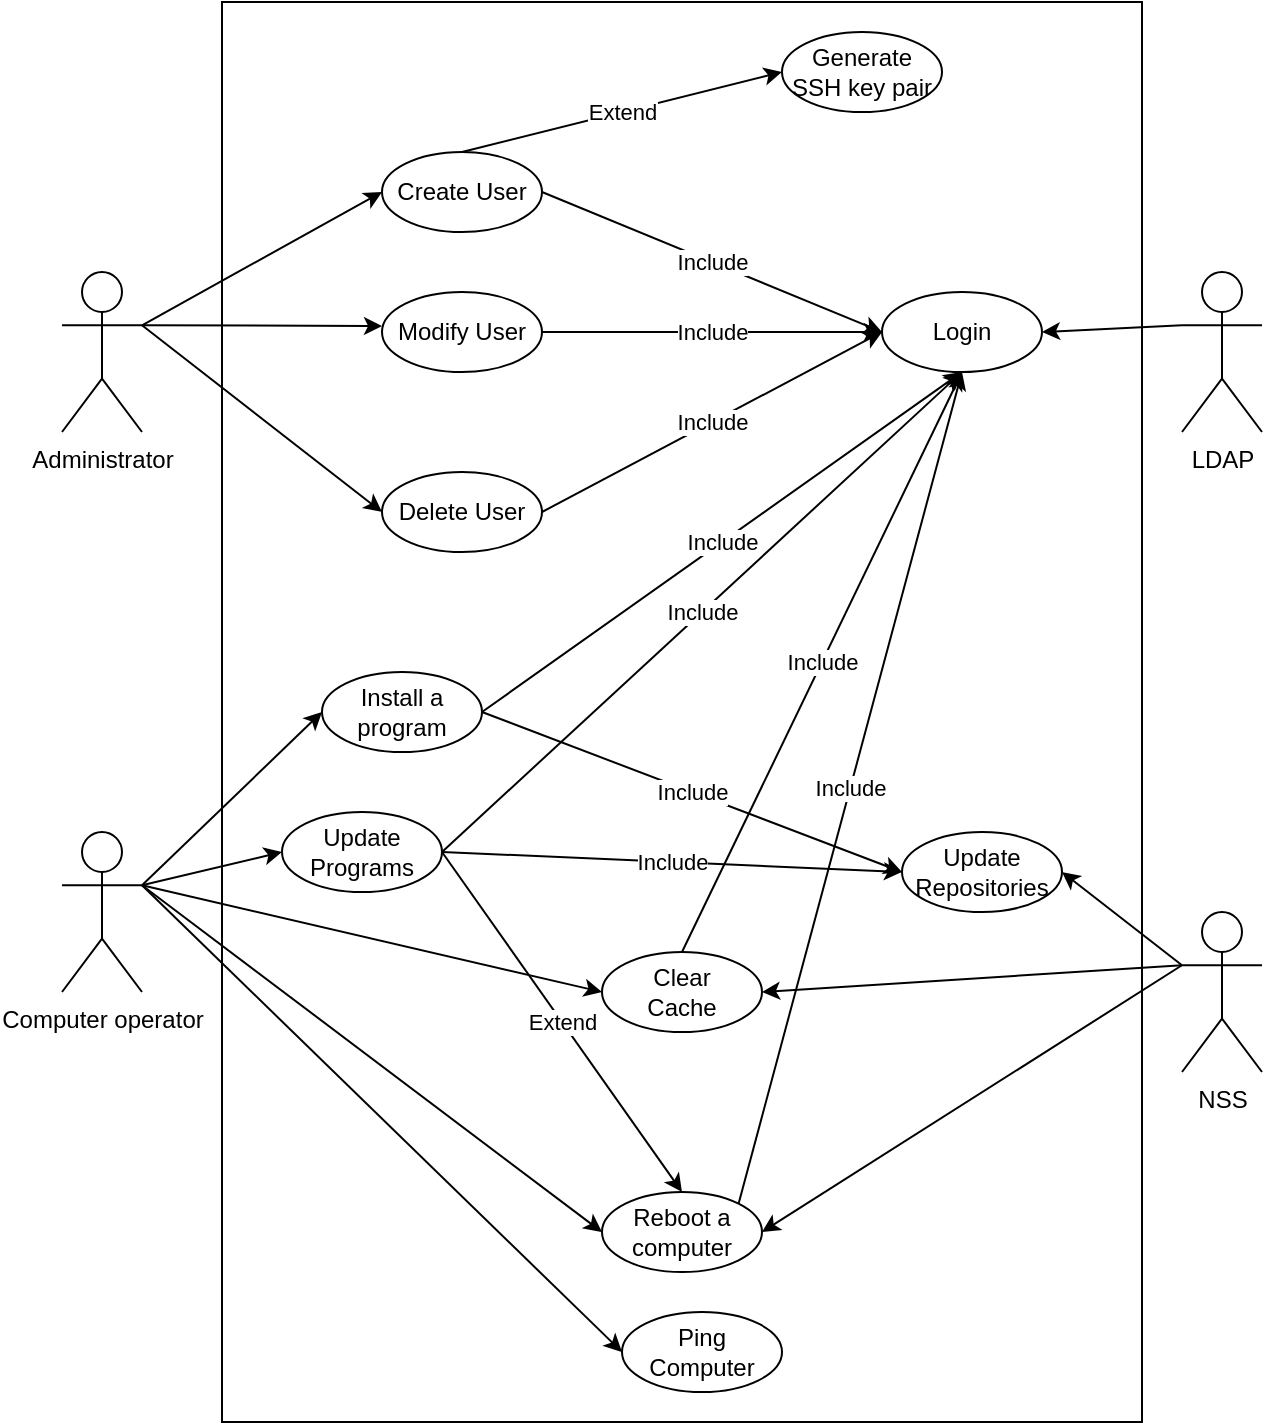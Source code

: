 <mxfile version="22.0.4" type="device">
  <diagram name="Pagina-1" id="8IX72cmcx5TzSddWPjB9">
    <mxGraphModel dx="1434" dy="774" grid="1" gridSize="10" guides="1" tooltips="1" connect="1" arrows="1" fold="1" page="1" pageScale="1" pageWidth="827" pageHeight="1169" math="0" shadow="0">
      <root>
        <mxCell id="0" />
        <mxCell id="1" parent="0" />
        <mxCell id="VSseAvjNPlLdA79Erq7V-1" value="&lt;div&gt;Administrator&lt;/div&gt;" style="shape=umlActor;verticalLabelPosition=bottom;verticalAlign=top;html=1;outlineConnect=0;" vertex="1" parent="1">
          <mxGeometry x="80" y="200" width="40" height="80" as="geometry" />
        </mxCell>
        <mxCell id="VSseAvjNPlLdA79Erq7V-2" value="&lt;div&gt;Computer operator&lt;/div&gt;" style="shape=umlActor;verticalLabelPosition=bottom;verticalAlign=top;html=1;outlineConnect=0;" vertex="1" parent="1">
          <mxGeometry x="80" y="480" width="40" height="80" as="geometry" />
        </mxCell>
        <mxCell id="VSseAvjNPlLdA79Erq7V-4" value="&lt;div&gt;LDAP&lt;/div&gt;" style="shape=umlActor;verticalLabelPosition=bottom;verticalAlign=top;html=1;outlineConnect=0;" vertex="1" parent="1">
          <mxGeometry x="640" y="200" width="40" height="80" as="geometry" />
        </mxCell>
        <mxCell id="VSseAvjNPlLdA79Erq7V-5" value="&lt;div&gt;NSS&lt;/div&gt;" style="shape=umlActor;verticalLabelPosition=bottom;verticalAlign=top;html=1;outlineConnect=0;" vertex="1" parent="1">
          <mxGeometry x="640" y="520" width="40" height="80" as="geometry" />
        </mxCell>
        <mxCell id="VSseAvjNPlLdA79Erq7V-12" value="Login" style="ellipse;whiteSpace=wrap;html=1;fillColor=none;" vertex="1" parent="1">
          <mxGeometry x="490" y="210" width="80" height="40" as="geometry" />
        </mxCell>
        <mxCell id="VSseAvjNPlLdA79Erq7V-13" value="" style="endArrow=classic;html=1;rounded=0;exitX=1;exitY=0.333;exitDx=0;exitDy=0;exitPerimeter=0;" edge="1" parent="1" source="VSseAvjNPlLdA79Erq7V-1">
          <mxGeometry width="50" height="50" relative="1" as="geometry">
            <mxPoint x="230" y="240" as="sourcePoint" />
            <mxPoint x="240" y="160" as="targetPoint" />
          </mxGeometry>
        </mxCell>
        <mxCell id="VSseAvjNPlLdA79Erq7V-16" value="" style="endArrow=classic;html=1;rounded=0;exitX=1;exitY=0.333;exitDx=0;exitDy=0;exitPerimeter=0;" edge="1" parent="1" source="VSseAvjNPlLdA79Erq7V-1">
          <mxGeometry width="50" height="50" relative="1" as="geometry">
            <mxPoint x="210" y="300" as="sourcePoint" />
            <mxPoint x="240" y="227" as="targetPoint" />
          </mxGeometry>
        </mxCell>
        <mxCell id="VSseAvjNPlLdA79Erq7V-17" value="" style="endArrow=classic;html=1;rounded=0;exitX=1;exitY=0.333;exitDx=0;exitDy=0;exitPerimeter=0;" edge="1" parent="1" source="VSseAvjNPlLdA79Erq7V-1">
          <mxGeometry width="50" height="50" relative="1" as="geometry">
            <mxPoint x="250" y="360" as="sourcePoint" />
            <mxPoint x="240" y="320" as="targetPoint" />
          </mxGeometry>
        </mxCell>
        <mxCell id="VSseAvjNPlLdA79Erq7V-19" value="&lt;div&gt;Create User&lt;/div&gt;" style="ellipse;whiteSpace=wrap;html=1;fillColor=none;" vertex="1" parent="1">
          <mxGeometry x="240" y="140" width="80" height="40" as="geometry" />
        </mxCell>
        <mxCell id="VSseAvjNPlLdA79Erq7V-20" value="&lt;div&gt;Modify User&lt;/div&gt;" style="ellipse;whiteSpace=wrap;html=1;fillColor=none;" vertex="1" parent="1">
          <mxGeometry x="240" y="210" width="80" height="40" as="geometry" />
        </mxCell>
        <mxCell id="VSseAvjNPlLdA79Erq7V-21" value="Delete User" style="ellipse;whiteSpace=wrap;html=1;fillColor=none;" vertex="1" parent="1">
          <mxGeometry x="240" y="300" width="80" height="40" as="geometry" />
        </mxCell>
        <mxCell id="VSseAvjNPlLdA79Erq7V-25" value="" style="endArrow=classic;html=1;rounded=0;entryX=1;entryY=0.5;entryDx=0;entryDy=0;exitX=0;exitY=0.333;exitDx=0;exitDy=0;exitPerimeter=0;" edge="1" parent="1" source="VSseAvjNPlLdA79Erq7V-4" target="VSseAvjNPlLdA79Erq7V-12">
          <mxGeometry width="50" height="50" relative="1" as="geometry">
            <mxPoint x="640" y="230" as="sourcePoint" />
            <mxPoint x="580" y="130" as="targetPoint" />
            <Array as="points" />
          </mxGeometry>
        </mxCell>
        <mxCell id="VSseAvjNPlLdA79Erq7V-26" value="" style="endArrow=classic;html=1;rounded=0;exitX=1;exitY=0.5;exitDx=0;exitDy=0;entryX=0;entryY=0.5;entryDx=0;entryDy=0;" edge="1" parent="1" source="VSseAvjNPlLdA79Erq7V-19" target="VSseAvjNPlLdA79Erq7V-12">
          <mxGeometry relative="1" as="geometry">
            <mxPoint x="340" y="440" as="sourcePoint" />
            <mxPoint x="440" y="440" as="targetPoint" />
          </mxGeometry>
        </mxCell>
        <mxCell id="VSseAvjNPlLdA79Erq7V-27" value="Include" style="edgeLabel;resizable=0;html=1;align=center;verticalAlign=middle;" connectable="0" vertex="1" parent="VSseAvjNPlLdA79Erq7V-26">
          <mxGeometry relative="1" as="geometry" />
        </mxCell>
        <mxCell id="VSseAvjNPlLdA79Erq7V-28" value="" style="endArrow=classic;html=1;rounded=0;exitX=1;exitY=0.5;exitDx=0;exitDy=0;entryX=0;entryY=0.5;entryDx=0;entryDy=0;" edge="1" parent="1" source="VSseAvjNPlLdA79Erq7V-20" target="VSseAvjNPlLdA79Erq7V-12">
          <mxGeometry relative="1" as="geometry">
            <mxPoint x="330" y="170" as="sourcePoint" />
            <mxPoint x="500" y="240" as="targetPoint" />
          </mxGeometry>
        </mxCell>
        <mxCell id="VSseAvjNPlLdA79Erq7V-29" value="Include" style="edgeLabel;resizable=0;html=1;align=center;verticalAlign=middle;" connectable="0" vertex="1" parent="VSseAvjNPlLdA79Erq7V-28">
          <mxGeometry relative="1" as="geometry" />
        </mxCell>
        <mxCell id="VSseAvjNPlLdA79Erq7V-30" value="" style="endArrow=classic;html=1;rounded=0;exitX=1;exitY=0.5;exitDx=0;exitDy=0;entryX=0;entryY=0.5;entryDx=0;entryDy=0;" edge="1" parent="1" source="VSseAvjNPlLdA79Erq7V-21" target="VSseAvjNPlLdA79Erq7V-12">
          <mxGeometry relative="1" as="geometry">
            <mxPoint x="340" y="180" as="sourcePoint" />
            <mxPoint x="510" y="250" as="targetPoint" />
          </mxGeometry>
        </mxCell>
        <mxCell id="VSseAvjNPlLdA79Erq7V-31" value="Include" style="edgeLabel;resizable=0;html=1;align=center;verticalAlign=middle;" connectable="0" vertex="1" parent="VSseAvjNPlLdA79Erq7V-30">
          <mxGeometry relative="1" as="geometry" />
        </mxCell>
        <mxCell id="VSseAvjNPlLdA79Erq7V-33" value="&lt;div&gt;Install a&lt;/div&gt;&lt;div&gt;program&lt;br&gt;&lt;/div&gt;" style="ellipse;whiteSpace=wrap;html=1;fillColor=none;" vertex="1" parent="1">
          <mxGeometry x="210" y="400" width="80" height="40" as="geometry" />
        </mxCell>
        <mxCell id="VSseAvjNPlLdA79Erq7V-34" value="&lt;div&gt;Ping&lt;/div&gt;&lt;div&gt;Computer&lt;br&gt;&lt;/div&gt;" style="ellipse;whiteSpace=wrap;html=1;fillColor=none;" vertex="1" parent="1">
          <mxGeometry x="360" y="720" width="80" height="40" as="geometry" />
        </mxCell>
        <mxCell id="VSseAvjNPlLdA79Erq7V-35" value="Reboot a computer" style="ellipse;whiteSpace=wrap;html=1;fillColor=none;" vertex="1" parent="1">
          <mxGeometry x="350" y="660" width="80" height="40" as="geometry" />
        </mxCell>
        <mxCell id="VSseAvjNPlLdA79Erq7V-36" value="Generate SSH key pair" style="ellipse;whiteSpace=wrap;html=1;fillColor=none;" vertex="1" parent="1">
          <mxGeometry x="440" y="80" width="80" height="40" as="geometry" />
        </mxCell>
        <mxCell id="VSseAvjNPlLdA79Erq7V-37" value="&lt;div&gt;Update&lt;/div&gt;&lt;div&gt;Repositories&lt;br&gt;&lt;/div&gt;" style="ellipse;whiteSpace=wrap;html=1;fillColor=none;" vertex="1" parent="1">
          <mxGeometry x="500" y="480" width="80" height="40" as="geometry" />
        </mxCell>
        <mxCell id="VSseAvjNPlLdA79Erq7V-38" value="&lt;div&gt;Clear&lt;/div&gt;&lt;div&gt;Cache&lt;/div&gt;" style="ellipse;whiteSpace=wrap;html=1;fillColor=none;" vertex="1" parent="1">
          <mxGeometry x="350" y="540" width="80" height="40" as="geometry" />
        </mxCell>
        <mxCell id="VSseAvjNPlLdA79Erq7V-39" value="&lt;div&gt;Update&lt;/div&gt;&lt;div&gt;Programs&lt;br&gt;&lt;/div&gt;" style="ellipse;whiteSpace=wrap;html=1;fillColor=none;" vertex="1" parent="1">
          <mxGeometry x="190" y="470" width="80" height="40" as="geometry" />
        </mxCell>
        <mxCell id="VSseAvjNPlLdA79Erq7V-40" value="" style="endArrow=classic;html=1;rounded=0;exitX=1;exitY=0.333;exitDx=0;exitDy=0;exitPerimeter=0;entryX=0;entryY=0.5;entryDx=0;entryDy=0;" edge="1" parent="1" source="VSseAvjNPlLdA79Erq7V-2" target="VSseAvjNPlLdA79Erq7V-33">
          <mxGeometry width="50" height="50" relative="1" as="geometry">
            <mxPoint x="150" y="520" as="sourcePoint" />
            <mxPoint x="200" y="470" as="targetPoint" />
          </mxGeometry>
        </mxCell>
        <mxCell id="VSseAvjNPlLdA79Erq7V-43" value="" style="endArrow=classic;html=1;rounded=0;exitX=1;exitY=0.5;exitDx=0;exitDy=0;entryX=0;entryY=0.5;entryDx=0;entryDy=0;" edge="1" parent="1" source="VSseAvjNPlLdA79Erq7V-39" target="VSseAvjNPlLdA79Erq7V-37">
          <mxGeometry relative="1" as="geometry">
            <mxPoint x="330" y="330" as="sourcePoint" />
            <mxPoint x="440" y="500" as="targetPoint" />
          </mxGeometry>
        </mxCell>
        <mxCell id="VSseAvjNPlLdA79Erq7V-44" value="Include" style="edgeLabel;resizable=0;html=1;align=center;verticalAlign=middle;" connectable="0" vertex="1" parent="VSseAvjNPlLdA79Erq7V-43">
          <mxGeometry relative="1" as="geometry" />
        </mxCell>
        <mxCell id="VSseAvjNPlLdA79Erq7V-53" value="" style="endArrow=classic;html=1;rounded=0;exitX=1;exitY=0.5;exitDx=0;exitDy=0;entryX=0.5;entryY=1;entryDx=0;entryDy=0;" edge="1" parent="1" source="VSseAvjNPlLdA79Erq7V-39" target="VSseAvjNPlLdA79Erq7V-12">
          <mxGeometry relative="1" as="geometry">
            <mxPoint x="330" y="330" as="sourcePoint" />
            <mxPoint x="500" y="240" as="targetPoint" />
          </mxGeometry>
        </mxCell>
        <mxCell id="VSseAvjNPlLdA79Erq7V-54" value="Include" style="edgeLabel;resizable=0;html=1;align=center;verticalAlign=middle;" connectable="0" vertex="1" parent="VSseAvjNPlLdA79Erq7V-53">
          <mxGeometry relative="1" as="geometry" />
        </mxCell>
        <mxCell id="VSseAvjNPlLdA79Erq7V-55" value="" style="endArrow=classic;html=1;rounded=0;exitX=1;exitY=0.5;exitDx=0;exitDy=0;entryX=0.5;entryY=1;entryDx=0;entryDy=0;" edge="1" parent="1" source="VSseAvjNPlLdA79Erq7V-33" target="VSseAvjNPlLdA79Erq7V-12">
          <mxGeometry relative="1" as="geometry">
            <mxPoint x="330" y="510" as="sourcePoint" />
            <mxPoint x="540" y="260" as="targetPoint" />
          </mxGeometry>
        </mxCell>
        <mxCell id="VSseAvjNPlLdA79Erq7V-56" value="Include" style="edgeLabel;resizable=0;html=1;align=center;verticalAlign=middle;" connectable="0" vertex="1" parent="VSseAvjNPlLdA79Erq7V-55">
          <mxGeometry relative="1" as="geometry" />
        </mxCell>
        <mxCell id="VSseAvjNPlLdA79Erq7V-57" value="" style="endArrow=classic;html=1;rounded=0;exitX=1;exitY=0.333;exitDx=0;exitDy=0;exitPerimeter=0;entryX=0;entryY=0.5;entryDx=0;entryDy=0;" edge="1" parent="1" source="VSseAvjNPlLdA79Erq7V-2" target="VSseAvjNPlLdA79Erq7V-38">
          <mxGeometry width="50" height="50" relative="1" as="geometry">
            <mxPoint x="190" y="680" as="sourcePoint" />
            <mxPoint x="240" y="630" as="targetPoint" />
          </mxGeometry>
        </mxCell>
        <mxCell id="VSseAvjNPlLdA79Erq7V-61" value="" style="endArrow=classic;html=1;rounded=0;exitX=0.5;exitY=0;exitDx=0;exitDy=0;entryX=0.5;entryY=1;entryDx=0;entryDy=0;" edge="1" parent="1" source="VSseAvjNPlLdA79Erq7V-38" target="VSseAvjNPlLdA79Erq7V-12">
          <mxGeometry relative="1" as="geometry">
            <mxPoint x="330" y="510" as="sourcePoint" />
            <mxPoint x="540" y="260" as="targetPoint" />
          </mxGeometry>
        </mxCell>
        <mxCell id="VSseAvjNPlLdA79Erq7V-62" value="Include" style="edgeLabel;resizable=0;html=1;align=center;verticalAlign=middle;" connectable="0" vertex="1" parent="VSseAvjNPlLdA79Erq7V-61">
          <mxGeometry relative="1" as="geometry" />
        </mxCell>
        <mxCell id="VSseAvjNPlLdA79Erq7V-66" value="" style="endArrow=classic;html=1;rounded=0;exitX=0.5;exitY=0;exitDx=0;exitDy=0;entryX=0;entryY=0.5;entryDx=0;entryDy=0;" edge="1" parent="1" source="VSseAvjNPlLdA79Erq7V-19" target="VSseAvjNPlLdA79Erq7V-36">
          <mxGeometry relative="1" as="geometry">
            <mxPoint x="190" y="40" as="sourcePoint" />
            <mxPoint x="290" y="40" as="targetPoint" />
          </mxGeometry>
        </mxCell>
        <mxCell id="VSseAvjNPlLdA79Erq7V-67" value="Extend" style="edgeLabel;resizable=0;html=1;align=center;verticalAlign=middle;" connectable="0" vertex="1" parent="VSseAvjNPlLdA79Erq7V-66">
          <mxGeometry relative="1" as="geometry" />
        </mxCell>
        <mxCell id="VSseAvjNPlLdA79Erq7V-69" value="" style="endArrow=classic;html=1;rounded=0;entryX=0;entryY=0.5;entryDx=0;entryDy=0;exitX=1;exitY=0.333;exitDx=0;exitDy=0;exitPerimeter=0;" edge="1" parent="1" source="VSseAvjNPlLdA79Erq7V-2" target="VSseAvjNPlLdA79Erq7V-34">
          <mxGeometry width="50" height="50" relative="1" as="geometry">
            <mxPoint x="170" y="550" as="sourcePoint" />
            <mxPoint x="230" y="700" as="targetPoint" />
          </mxGeometry>
        </mxCell>
        <mxCell id="VSseAvjNPlLdA79Erq7V-70" value="" style="endArrow=classic;html=1;rounded=0;exitX=1;exitY=0.333;exitDx=0;exitDy=0;exitPerimeter=0;entryX=0;entryY=0.5;entryDx=0;entryDy=0;" edge="1" parent="1" source="VSseAvjNPlLdA79Erq7V-2" target="VSseAvjNPlLdA79Erq7V-35">
          <mxGeometry width="50" height="50" relative="1" as="geometry">
            <mxPoint x="160" y="740" as="sourcePoint" />
            <mxPoint x="210" y="690" as="targetPoint" />
          </mxGeometry>
        </mxCell>
        <mxCell id="VSseAvjNPlLdA79Erq7V-73" value="" style="endArrow=classic;html=1;rounded=0;exitX=1;exitY=0;exitDx=0;exitDy=0;entryX=0.5;entryY=1;entryDx=0;entryDy=0;" edge="1" parent="1" source="VSseAvjNPlLdA79Erq7V-35" target="VSseAvjNPlLdA79Erq7V-12">
          <mxGeometry relative="1" as="geometry">
            <mxPoint x="330" y="590" as="sourcePoint" />
            <mxPoint x="568" y="254" as="targetPoint" />
          </mxGeometry>
        </mxCell>
        <mxCell id="VSseAvjNPlLdA79Erq7V-74" value="Include" style="edgeLabel;resizable=0;html=1;align=center;verticalAlign=middle;" connectable="0" vertex="1" parent="VSseAvjNPlLdA79Erq7V-73">
          <mxGeometry relative="1" as="geometry" />
        </mxCell>
        <mxCell id="VSseAvjNPlLdA79Erq7V-76" value="" style="endArrow=classic;html=1;rounded=0;exitX=0;exitY=0.333;exitDx=0;exitDy=0;exitPerimeter=0;entryX=1;entryY=0.5;entryDx=0;entryDy=0;" edge="1" parent="1" source="VSseAvjNPlLdA79Erq7V-5" target="VSseAvjNPlLdA79Erq7V-37">
          <mxGeometry width="50" height="50" relative="1" as="geometry">
            <mxPoint x="590" y="730" as="sourcePoint" />
            <mxPoint x="640" y="680" as="targetPoint" />
          </mxGeometry>
        </mxCell>
        <mxCell id="VSseAvjNPlLdA79Erq7V-77" value="" style="endArrow=classic;html=1;rounded=0;exitX=0;exitY=0.333;exitDx=0;exitDy=0;exitPerimeter=0;entryX=1;entryY=0.5;entryDx=0;entryDy=0;" edge="1" parent="1" source="VSseAvjNPlLdA79Erq7V-5" target="VSseAvjNPlLdA79Erq7V-38">
          <mxGeometry width="50" height="50" relative="1" as="geometry">
            <mxPoint x="620" y="670" as="sourcePoint" />
            <mxPoint x="670" y="620" as="targetPoint" />
          </mxGeometry>
        </mxCell>
        <mxCell id="VSseAvjNPlLdA79Erq7V-78" value="" style="endArrow=classic;html=1;rounded=0;exitX=0;exitY=0.333;exitDx=0;exitDy=0;exitPerimeter=0;entryX=1;entryY=0.5;entryDx=0;entryDy=0;" edge="1" parent="1" source="VSseAvjNPlLdA79Erq7V-5" target="VSseAvjNPlLdA79Erq7V-35">
          <mxGeometry width="50" height="50" relative="1" as="geometry">
            <mxPoint x="560" y="690" as="sourcePoint" />
            <mxPoint x="610" y="640" as="targetPoint" />
          </mxGeometry>
        </mxCell>
        <mxCell id="VSseAvjNPlLdA79Erq7V-92" value="" style="endArrow=classic;html=1;rounded=0;exitX=1;exitY=0.333;exitDx=0;exitDy=0;exitPerimeter=0;entryX=0;entryY=0.5;entryDx=0;entryDy=0;" edge="1" parent="1" source="VSseAvjNPlLdA79Erq7V-2" target="VSseAvjNPlLdA79Erq7V-39">
          <mxGeometry width="50" height="50" relative="1" as="geometry">
            <mxPoint x="-40" y="470" as="sourcePoint" />
            <mxPoint x="10" y="420" as="targetPoint" />
          </mxGeometry>
        </mxCell>
        <mxCell id="VSseAvjNPlLdA79Erq7V-94" value="" style="endArrow=classic;html=1;rounded=0;exitX=1;exitY=0.5;exitDx=0;exitDy=0;entryX=0;entryY=0.5;entryDx=0;entryDy=0;" edge="1" parent="1" source="VSseAvjNPlLdA79Erq7V-33" target="VSseAvjNPlLdA79Erq7V-37">
          <mxGeometry relative="1" as="geometry">
            <mxPoint x="270" y="510" as="sourcePoint" />
            <mxPoint x="450" y="510" as="targetPoint" />
          </mxGeometry>
        </mxCell>
        <mxCell id="VSseAvjNPlLdA79Erq7V-95" value="Include" style="edgeLabel;resizable=0;html=1;align=center;verticalAlign=middle;" connectable="0" vertex="1" parent="VSseAvjNPlLdA79Erq7V-94">
          <mxGeometry relative="1" as="geometry" />
        </mxCell>
        <mxCell id="VSseAvjNPlLdA79Erq7V-99" value="" style="endArrow=classic;html=1;rounded=0;exitX=1;exitY=0.5;exitDx=0;exitDy=0;entryX=0.5;entryY=0;entryDx=0;entryDy=0;" edge="1" parent="1" source="VSseAvjNPlLdA79Erq7V-39" target="VSseAvjNPlLdA79Erq7V-35">
          <mxGeometry relative="1" as="geometry">
            <mxPoint x="260" y="510" as="sourcePoint" />
            <mxPoint x="480" y="510" as="targetPoint" />
          </mxGeometry>
        </mxCell>
        <mxCell id="VSseAvjNPlLdA79Erq7V-100" value="Extend" style="edgeLabel;resizable=0;html=1;align=center;verticalAlign=middle;" connectable="0" vertex="1" parent="VSseAvjNPlLdA79Erq7V-99">
          <mxGeometry relative="1" as="geometry" />
        </mxCell>
        <mxCell id="VSseAvjNPlLdA79Erq7V-107" value="" style="rounded=0;whiteSpace=wrap;html=1;fillColor=none;" vertex="1" parent="1">
          <mxGeometry x="160" y="65" width="460" height="710" as="geometry" />
        </mxCell>
      </root>
    </mxGraphModel>
  </diagram>
</mxfile>
